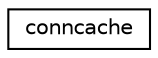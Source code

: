 digraph "Graphical Class Hierarchy"
{
  edge [fontname="Helvetica",fontsize="10",labelfontname="Helvetica",labelfontsize="10"];
  node [fontname="Helvetica",fontsize="10",shape=record];
  rankdir="LR";
  Node0 [label="conncache",height=0.2,width=0.4,color="black", fillcolor="white", style="filled",URL="$structconncache.html"];
}
